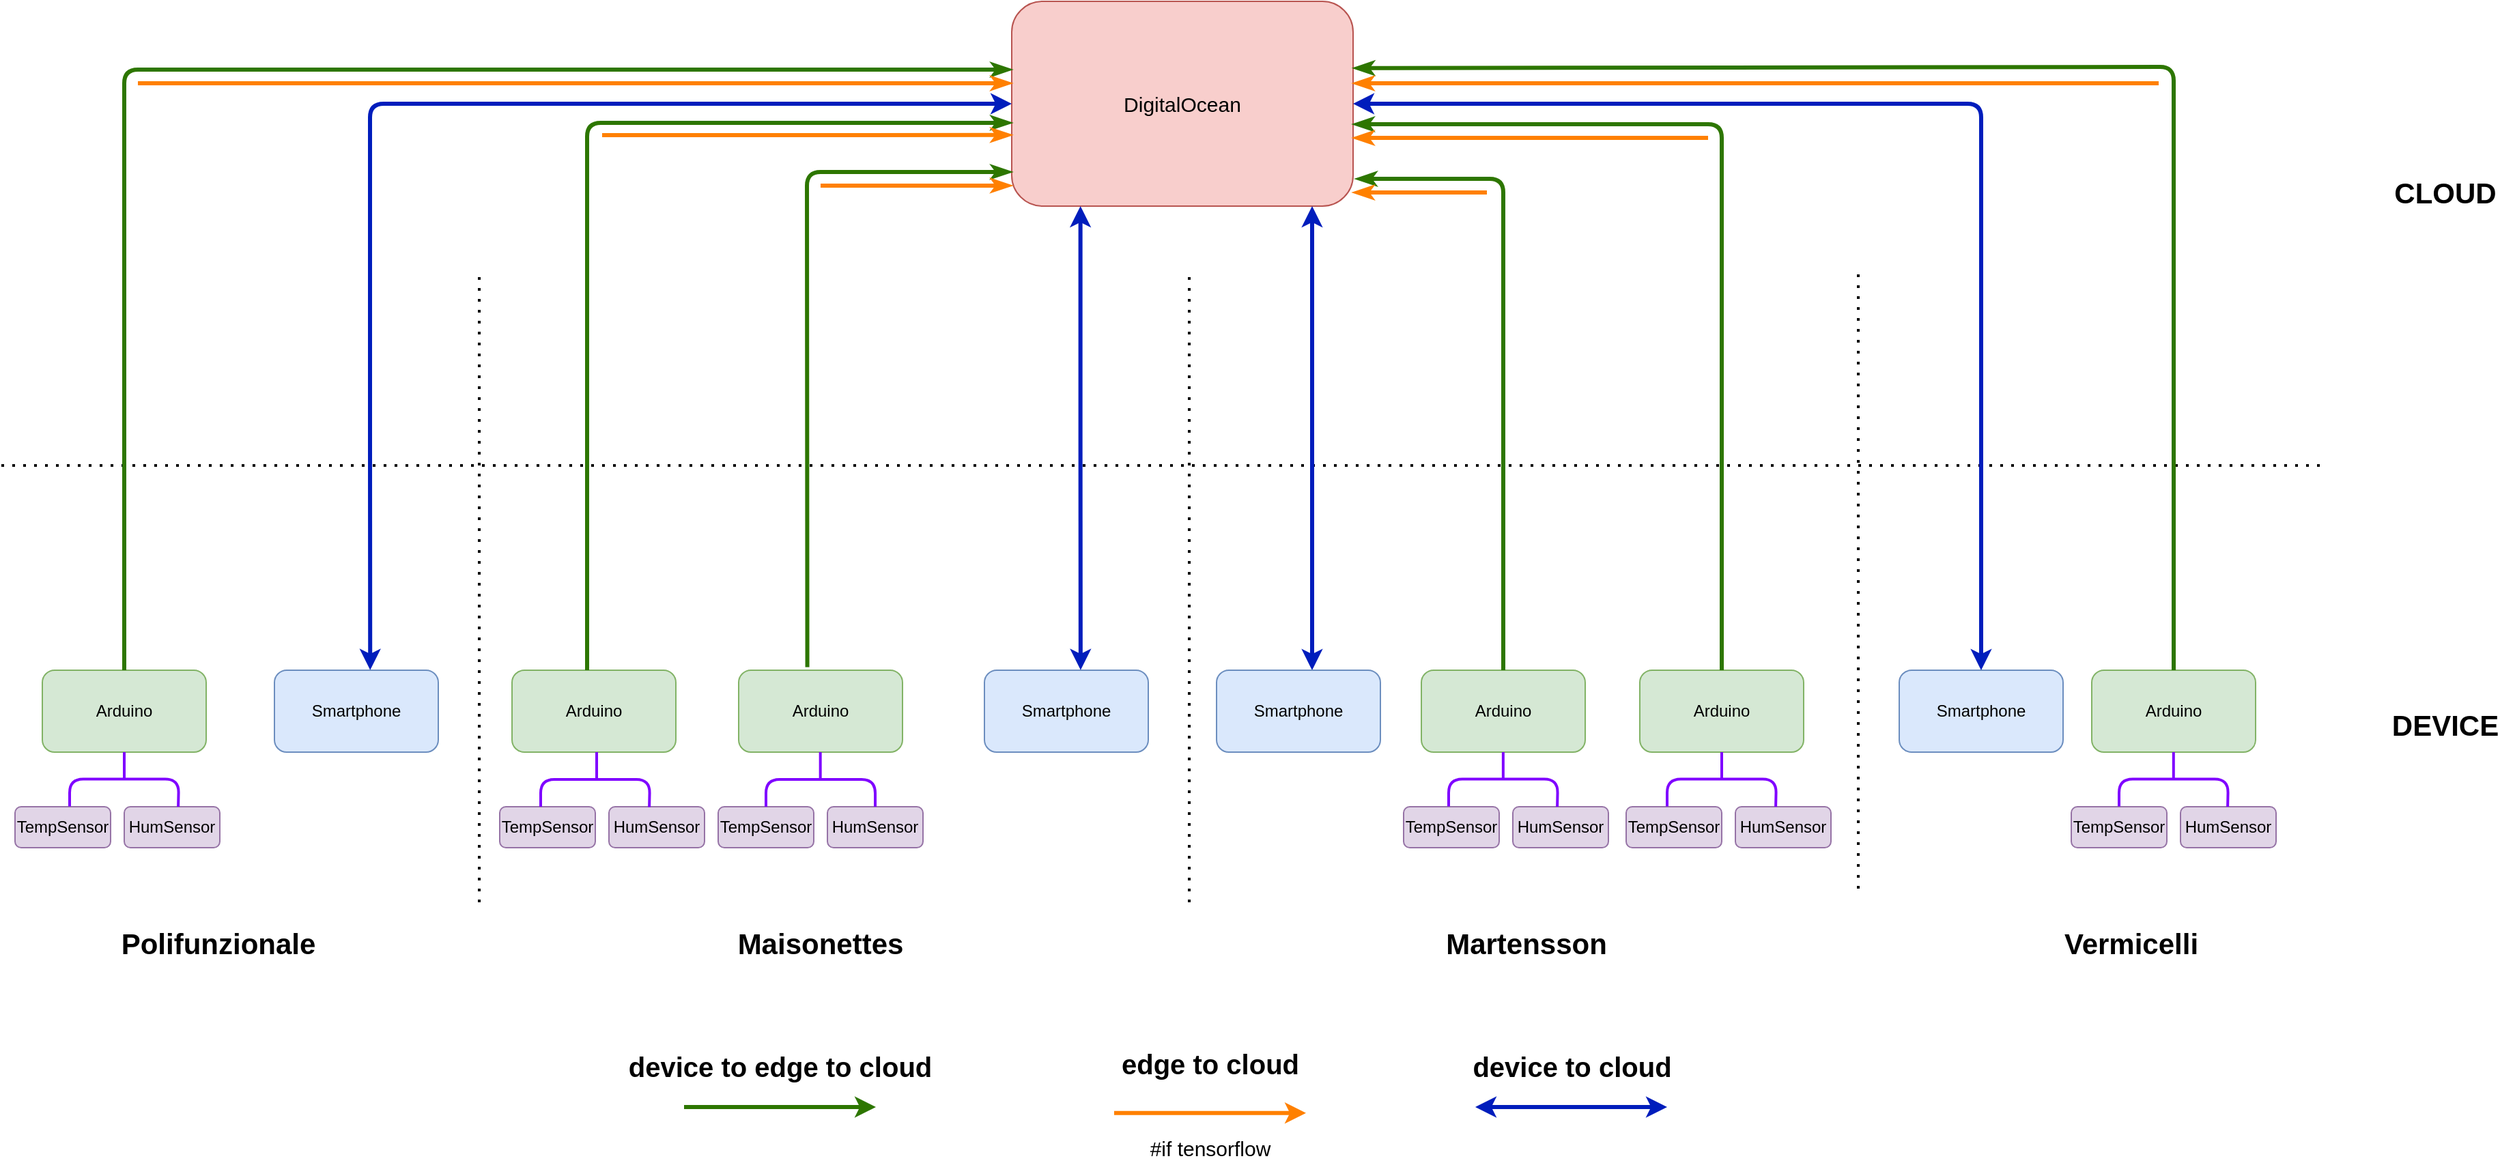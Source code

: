 <mxfile version="14.6.13" type="device"><diagram id="zubRIbRevXIwaSuzxwCd" name="Pagina-1"><mxGraphModel dx="2858" dy="2343" grid="1" gridSize="10" guides="1" tooltips="1" connect="1" arrows="1" fold="1" page="1" pageScale="1" pageWidth="827" pageHeight="1169" math="0" shadow="0"><root><mxCell id="0"/><mxCell id="1" parent="0"/><mxCell id="ZUtaRGhzAKUHV4PIhuAe-1" value="&lt;font style=&quot;font-size: 15px&quot;&gt;DigitalOcean&lt;/font&gt;" style="rounded=1;whiteSpace=wrap;html=1;fillColor=#f8cecc;strokeColor=#b85450;" parent="1" vertex="1"><mxGeometry x="390" y="-30" width="250" height="150" as="geometry"/></mxCell><mxCell id="ZUtaRGhzAKUHV4PIhuAe-9" value="Arduino" style="rounded=1;whiteSpace=wrap;html=1;fillColor=#d5e8d4;strokeColor=#82b366;" parent="1" vertex="1"><mxGeometry x="24" y="460" width="120" height="60" as="geometry"/></mxCell><mxCell id="ZUtaRGhzAKUHV4PIhuAe-10" value="Arduino" style="rounded=1;whiteSpace=wrap;html=1;fillColor=#d5e8d4;strokeColor=#82b366;" parent="1" vertex="1"><mxGeometry x="690" y="460" width="120" height="60" as="geometry"/></mxCell><mxCell id="ZUtaRGhzAKUHV4PIhuAe-11" value="Smartphone" style="rounded=1;whiteSpace=wrap;html=1;fillColor=#dae8fc;strokeColor=#6c8ebf;" parent="1" vertex="1"><mxGeometry x="370" y="460" width="120" height="60" as="geometry"/></mxCell><mxCell id="ZUtaRGhzAKUHV4PIhuAe-27" value="" style="endArrow=none;dashed=1;html=1;dashPattern=1 3;strokeWidth=2;" parent="1" edge="1"><mxGeometry width="50" height="50" relative="1" as="geometry"><mxPoint x="-350" y="310" as="sourcePoint"/><mxPoint x="1350" y="310" as="targetPoint"/></mxGeometry></mxCell><mxCell id="ZUtaRGhzAKUHV4PIhuAe-28" value="" style="endArrow=none;dashed=1;html=1;dashPattern=1 3;strokeWidth=2;" parent="1" edge="1"><mxGeometry width="50" height="50" relative="1" as="geometry"><mxPoint x="520" y="630" as="sourcePoint"/><mxPoint x="520" y="170" as="targetPoint"/></mxGeometry></mxCell><mxCell id="ZUtaRGhzAKUHV4PIhuAe-29" value="" style="endArrow=none;dashed=1;html=1;dashPattern=1 3;strokeWidth=2;" parent="1" edge="1"><mxGeometry width="50" height="50" relative="1" as="geometry"><mxPoint x="1010" y="620" as="sourcePoint"/><mxPoint x="1010" y="170" as="targetPoint"/></mxGeometry></mxCell><mxCell id="ZUtaRGhzAKUHV4PIhuAe-31" value="Arduino" style="rounded=1;whiteSpace=wrap;html=1;fillColor=#d5e8d4;strokeColor=#82b366;" parent="1" vertex="1"><mxGeometry x="1181" y="460" width="120" height="60" as="geometry"/></mxCell><mxCell id="ZUtaRGhzAKUHV4PIhuAe-32" value="Smartphone" style="rounded=1;whiteSpace=wrap;html=1;fillColor=#dae8fc;strokeColor=#6c8ebf;" parent="1" vertex="1"><mxGeometry x="1040" y="460" width="120" height="60" as="geometry"/></mxCell><mxCell id="ZUtaRGhzAKUHV4PIhuAe-35" value="&lt;b&gt;&lt;font style=&quot;font-size: 21px&quot;&gt;DEVICE&lt;/font&gt;&lt;/b&gt;" style="text;html=1;strokeColor=none;fillColor=none;align=center;verticalAlign=middle;whiteSpace=wrap;rounded=0;" parent="1" vertex="1"><mxGeometry x="1420" y="490" width="40" height="20" as="geometry"/></mxCell><mxCell id="ZUtaRGhzAKUHV4PIhuAe-36" value="&lt;span style=&quot;font-size: 21px&quot;&gt;&lt;b&gt;CLOUD&lt;/b&gt;&lt;/span&gt;" style="text;html=1;strokeColor=none;fillColor=none;align=center;verticalAlign=middle;whiteSpace=wrap;rounded=0;" parent="1" vertex="1"><mxGeometry x="1420" y="100" width="40" height="20" as="geometry"/></mxCell><mxCell id="ZUtaRGhzAKUHV4PIhuAe-38" value="&lt;b&gt;&lt;font style=&quot;font-size: 21px&quot;&gt;Maisonettes&lt;/font&gt;&lt;/b&gt;" style="text;html=1;strokeColor=none;fillColor=none;align=center;verticalAlign=middle;whiteSpace=wrap;rounded=0;" parent="1" vertex="1"><mxGeometry x="230" y="650" width="40" height="20" as="geometry"/></mxCell><mxCell id="ZUtaRGhzAKUHV4PIhuAe-39" value="&lt;b&gt;&lt;font style=&quot;font-size: 21px&quot;&gt;Martensson&lt;/font&gt;&lt;/b&gt;" style="text;html=1;strokeColor=none;fillColor=none;align=center;verticalAlign=middle;whiteSpace=wrap;rounded=0;" parent="1" vertex="1"><mxGeometry x="747" y="650" width="40" height="20" as="geometry"/></mxCell><mxCell id="ZUtaRGhzAKUHV4PIhuAe-40" value="&lt;b&gt;&lt;font style=&quot;font-size: 21px&quot;&gt;Vermicelli&lt;/font&gt;&lt;/b&gt;" style="text;html=1;strokeColor=none;fillColor=none;align=center;verticalAlign=middle;whiteSpace=wrap;rounded=0;" parent="1" vertex="1"><mxGeometry x="1190" y="650" width="40" height="20" as="geometry"/></mxCell><mxCell id="ZR0AhCFGr4P6GKrZ5888-3" value="Arduino" style="rounded=1;whiteSpace=wrap;html=1;fillColor=#d5e8d4;strokeColor=#82b366;" parent="1" vertex="1"><mxGeometry x="850" y="460" width="120" height="60" as="geometry"/></mxCell><mxCell id="ZR0AhCFGr4P6GKrZ5888-6" value="Arduino" style="rounded=1;whiteSpace=wrap;html=1;fillColor=#d5e8d4;strokeColor=#82b366;" parent="1" vertex="1"><mxGeometry x="190" y="460" width="120" height="60" as="geometry"/></mxCell><mxCell id="ZR0AhCFGr4P6GKrZ5888-9" value="" style="endArrow=classicThin;html=1;fillColor=#60a917;strokeWidth=3;strokeColor=#2D7600;entryX=0;entryY=0.833;entryDx=0;entryDy=0;entryPerimeter=0;endFill=1;exitX=0.419;exitY=-0.037;exitDx=0;exitDy=0;exitPerimeter=0;" parent="1" source="ZR0AhCFGr4P6GKrZ5888-6" target="ZUtaRGhzAKUHV4PIhuAe-1" edge="1"><mxGeometry width="50" height="50" relative="1" as="geometry"><mxPoint x="240.4" y="289.7" as="sourcePoint"/><mxPoint x="250" y="50" as="targetPoint"/><Array as="points"><mxPoint x="240" y="95"/></Array></mxGeometry></mxCell><mxCell id="ZR0AhCFGr4P6GKrZ5888-15" value="Arduino" style="rounded=1;whiteSpace=wrap;html=1;fillColor=#d5e8d4;strokeColor=#82b366;" parent="1" vertex="1"><mxGeometry x="-320" y="460" width="120" height="60" as="geometry"/></mxCell><mxCell id="ZR0AhCFGr4P6GKrZ5888-16" value="Smartphone" style="rounded=1;whiteSpace=wrap;html=1;fillColor=#dae8fc;strokeColor=#6c8ebf;" parent="1" vertex="1"><mxGeometry x="-150" y="460" width="120" height="60" as="geometry"/></mxCell><mxCell id="ZR0AhCFGr4P6GKrZ5888-19" value="&lt;b&gt;&lt;font style=&quot;font-size: 21px&quot;&gt;Polifunzionale&lt;/font&gt;&lt;/b&gt;" style="text;html=1;strokeColor=none;fillColor=none;align=center;verticalAlign=middle;whiteSpace=wrap;rounded=0;" parent="1" vertex="1"><mxGeometry x="-211" y="650" width="40" height="20" as="geometry"/></mxCell><mxCell id="ZR0AhCFGr4P6GKrZ5888-23" value="" style="endArrow=classic;startArrow=classic;html=1;strokeColor=#001DBC;strokeWidth=3;fillColor=#0050ef;" parent="1" edge="1"><mxGeometry width="50" height="50" relative="1" as="geometry"><mxPoint x="610" y="460" as="sourcePoint"/><mxPoint x="610" y="120" as="targetPoint"/><Array as="points"><mxPoint x="610" y="300"/></Array></mxGeometry></mxCell><mxCell id="ZR0AhCFGr4P6GKrZ5888-24" value="Smartphone" style="rounded=1;whiteSpace=wrap;html=1;fillColor=#dae8fc;strokeColor=#6c8ebf;" parent="1" vertex="1"><mxGeometry x="540" y="460" width="120" height="60" as="geometry"/></mxCell><mxCell id="ZR0AhCFGr4P6GKrZ5888-25" value="" style="endArrow=classicThin;html=1;fillColor=#60a917;strokeWidth=3;strokeColor=#2D7600;entryX=0;entryY=0.593;entryDx=0;entryDy=0;endFill=1;entryPerimeter=0;" parent="1" target="ZUtaRGhzAKUHV4PIhuAe-1" edge="1"><mxGeometry width="50" height="50" relative="1" as="geometry"><mxPoint x="79" y="460" as="sourcePoint"/><mxPoint x="230" y="107.1" as="targetPoint"/><Array as="points"><mxPoint x="79" y="59"/></Array></mxGeometry></mxCell><mxCell id="ZR0AhCFGr4P6GKrZ5888-26" value="" style="endArrow=classic;startArrow=classic;html=1;strokeColor=#001DBC;strokeWidth=3;exitX=0.587;exitY=-0.003;exitDx=0;exitDy=0;exitPerimeter=0;fillColor=#0050ef;" parent="1" source="ZUtaRGhzAKUHV4PIhuAe-11" edge="1"><mxGeometry width="50" height="50" relative="1" as="geometry"><mxPoint x="440" y="450" as="sourcePoint"/><mxPoint x="440.32" y="120" as="targetPoint"/><Array as="points"><mxPoint x="440.32" y="300"/></Array></mxGeometry></mxCell><mxCell id="ZR0AhCFGr4P6GKrZ5888-27" value="" style="endArrow=classic;startArrow=classic;html=1;strokeWidth=3;exitX=0.587;exitY=-0.003;exitDx=0;exitDy=0;exitPerimeter=0;entryX=0;entryY=0.5;entryDx=0;entryDy=0;strokeColor=#001DBC;fillColor=#0050ef;" parent="1" target="ZUtaRGhzAKUHV4PIhuAe-1" edge="1"><mxGeometry width="50" height="50" relative="1" as="geometry"><mxPoint x="-79.88" y="459.82" as="sourcePoint"/><mxPoint x="-80" y="40" as="targetPoint"/><Array as="points"><mxPoint x="-80.0" y="300"/><mxPoint x="-80" y="45"/></Array></mxGeometry></mxCell><mxCell id="ZR0AhCFGr4P6GKrZ5888-28" value="" style="endArrow=classicThin;html=1;fillColor=#60a917;strokeWidth=3;strokeColor=#2D7600;endFill=1;exitX=0.5;exitY=0;exitDx=0;exitDy=0;" parent="1" source="ZR0AhCFGr4P6GKrZ5888-15" edge="1"><mxGeometry width="50" height="50" relative="1" as="geometry"><mxPoint x="-260" y="290" as="sourcePoint"/><mxPoint x="390" y="20" as="targetPoint"/><Array as="points"><mxPoint x="-260" y="20"/></Array></mxGeometry></mxCell><mxCell id="ZR0AhCFGr4P6GKrZ5888-29" value="" style="endArrow=classicThin;html=1;fillColor=#60a917;strokeWidth=3;strokeColor=#2D7600;endFill=1;exitX=0.5;exitY=0;exitDx=0;exitDy=0;" parent="1" source="ZUtaRGhzAKUHV4PIhuAe-10" edge="1"><mxGeometry width="50" height="50" relative="1" as="geometry"><mxPoint x="750" y="290" as="sourcePoint"/><mxPoint x="642" y="100" as="targetPoint"/><Array as="points"><mxPoint x="750" y="100"/></Array></mxGeometry></mxCell><mxCell id="ZR0AhCFGr4P6GKrZ5888-31" value="" style="endArrow=classicThin;html=1;fillColor=#60a917;strokeWidth=3;strokeColor=#2D7600;endFill=1;exitX=0.5;exitY=0;exitDx=0;exitDy=0;" parent="1" edge="1" source="ZR0AhCFGr4P6GKrZ5888-3"><mxGeometry width="50" height="50" relative="1" as="geometry"><mxPoint x="910" y="290" as="sourcePoint"/><mxPoint x="640" y="60" as="targetPoint"/><Array as="points"><mxPoint x="910" y="60"/></Array></mxGeometry></mxCell><mxCell id="ZR0AhCFGr4P6GKrZ5888-32" value="" style="endArrow=none;dashed=1;html=1;dashPattern=1 3;strokeWidth=2;" parent="1" edge="1"><mxGeometry width="50" height="50" relative="1" as="geometry"><mxPoint y="630" as="sourcePoint"/><mxPoint y="170" as="targetPoint"/></mxGeometry></mxCell><mxCell id="ZR0AhCFGr4P6GKrZ5888-33" value="" style="endArrow=classic;startArrow=classic;html=1;strokeColor=#001DBC;strokeWidth=3;fillColor=#0050ef;entryX=1;entryY=0.5;entryDx=0;entryDy=0;" parent="1" target="ZUtaRGhzAKUHV4PIhuAe-1" edge="1"><mxGeometry width="50" height="50" relative="1" as="geometry"><mxPoint x="1100" y="460" as="sourcePoint"/><mxPoint x="640" y="55" as="targetPoint"/><Array as="points"><mxPoint x="1100" y="310.18"/><mxPoint x="1100" y="45"/></Array></mxGeometry></mxCell><mxCell id="ZR0AhCFGr4P6GKrZ5888-34" value="" style="endArrow=classicThin;html=1;fillColor=#60a917;strokeWidth=3;strokeColor=#2D7600;endFill=1;exitX=0.5;exitY=0;exitDx=0;exitDy=0;entryX=1.001;entryY=0.326;entryDx=0;entryDy=0;entryPerimeter=0;" parent="1" target="ZUtaRGhzAKUHV4PIhuAe-1" edge="1" source="ZUtaRGhzAKUHV4PIhuAe-31"><mxGeometry width="50" height="50" relative="1" as="geometry"><mxPoint x="1241" y="300" as="sourcePoint"/><mxPoint x="650" y="18" as="targetPoint"/><Array as="points"><mxPoint x="1241" y="18"/></Array></mxGeometry></mxCell><mxCell id="ZR0AhCFGr4P6GKrZ5888-36" value="" style="endArrow=classicThin;html=1;fillColor=#ffcd28;strokeWidth=3;endFill=1;gradientColor=#ffa500;strokeColor=#FF8000;" parent="1" edge="1"><mxGeometry width="50" height="50" relative="1" as="geometry"><mxPoint x="-250" y="30" as="sourcePoint"/><mxPoint x="390" y="30" as="targetPoint"/><Array as="points"><mxPoint x="-250" y="30"/></Array></mxGeometry></mxCell><mxCell id="ZR0AhCFGr4P6GKrZ5888-37" value="" style="endArrow=classicThin;html=1;fillColor=#60a917;strokeWidth=3;entryX=0;entryY=0.593;entryDx=0;entryDy=0;endFill=1;entryPerimeter=0;strokeColor=#FF8000;" parent="1" edge="1"><mxGeometry width="50" height="50" relative="1" as="geometry"><mxPoint x="90" y="68" as="sourcePoint"/><mxPoint x="390" y="67.93" as="targetPoint"/><Array as="points"><mxPoint x="90" y="68"/></Array></mxGeometry></mxCell><mxCell id="ZR0AhCFGr4P6GKrZ5888-38" value="" style="endArrow=classicThin;html=1;fillColor=#60a917;strokeWidth=3;entryX=0;entryY=0.833;entryDx=0;entryDy=0;entryPerimeter=0;endFill=1;strokeColor=#FF8000;" parent="1" edge="1"><mxGeometry width="50" height="50" relative="1" as="geometry"><mxPoint x="250" y="105" as="sourcePoint"/><mxPoint x="390" y="104.95" as="targetPoint"/><Array as="points"><mxPoint x="250" y="105"/></Array></mxGeometry></mxCell><mxCell id="ZR0AhCFGr4P6GKrZ5888-46" value="" style="endArrow=classicThin;html=1;fillColor=#60a917;strokeWidth=3;endFill=1;strokeColor=#FF8000;" parent="1" edge="1"><mxGeometry width="50" height="50" relative="1" as="geometry"><mxPoint x="738" y="110" as="sourcePoint"/><mxPoint x="640" y="110" as="targetPoint"/><Array as="points"><mxPoint x="738" y="110"/></Array></mxGeometry></mxCell><mxCell id="ZR0AhCFGr4P6GKrZ5888-47" value="" style="endArrow=classicThin;html=1;fillColor=#60a917;strokeWidth=3;endFill=1;strokeColor=#FF8000;" parent="1" edge="1"><mxGeometry width="50" height="50" relative="1" as="geometry"><mxPoint x="900" y="70" as="sourcePoint"/><mxPoint x="640" y="70" as="targetPoint"/><Array as="points"><mxPoint x="750" y="70"/></Array></mxGeometry></mxCell><mxCell id="ZR0AhCFGr4P6GKrZ5888-49" value="" style="endArrow=classicThin;html=1;fillColor=#60a917;strokeWidth=3;endFill=1;strokeColor=#FF8000;" parent="1" edge="1"><mxGeometry width="50" height="50" relative="1" as="geometry"><mxPoint x="1230" y="30" as="sourcePoint"/><mxPoint x="640" y="30.0" as="targetPoint"/><Array as="points"><mxPoint x="1230" y="30"/></Array></mxGeometry></mxCell><mxCell id="ZR0AhCFGr4P6GKrZ5888-51" value="TempSensor" style="rounded=1;whiteSpace=wrap;html=1;fillColor=#e1d5e7;strokeColor=#9673a6;" parent="1" vertex="1"><mxGeometry x="-340" y="560" width="70" height="30" as="geometry"/></mxCell><mxCell id="ZR0AhCFGr4P6GKrZ5888-53" value="HumSensor" style="rounded=1;whiteSpace=wrap;html=1;fillColor=#e1d5e7;strokeColor=#9673a6;" parent="1" vertex="1"><mxGeometry x="-260" y="560" width="70" height="30" as="geometry"/></mxCell><mxCell id="ZR0AhCFGr4P6GKrZ5888-54" value="TempSensor" style="rounded=1;whiteSpace=wrap;html=1;fillColor=#e1d5e7;strokeColor=#9673a6;" parent="1" vertex="1"><mxGeometry x="15" y="560" width="70" height="30" as="geometry"/></mxCell><mxCell id="ZR0AhCFGr4P6GKrZ5888-55" value="HumSensor" style="rounded=1;whiteSpace=wrap;html=1;fillColor=#e1d5e7;strokeColor=#9673a6;" parent="1" vertex="1"><mxGeometry x="95" y="560" width="70" height="30" as="geometry"/></mxCell><mxCell id="ZR0AhCFGr4P6GKrZ5888-56" value="TempSensor" style="rounded=1;whiteSpace=wrap;html=1;fillColor=#e1d5e7;strokeColor=#9673a6;" parent="1" vertex="1"><mxGeometry x="175" y="560" width="70" height="30" as="geometry"/></mxCell><mxCell id="ZR0AhCFGr4P6GKrZ5888-57" value="HumSensor" style="rounded=1;whiteSpace=wrap;html=1;fillColor=#e1d5e7;strokeColor=#9673a6;" parent="1" vertex="1"><mxGeometry x="255" y="560" width="70" height="30" as="geometry"/></mxCell><mxCell id="ZR0AhCFGr4P6GKrZ5888-58" value="TempSensor" style="rounded=1;whiteSpace=wrap;html=1;fillColor=#e1d5e7;strokeColor=#9673a6;" parent="1" vertex="1"><mxGeometry x="677" y="560" width="70" height="30" as="geometry"/></mxCell><mxCell id="ZR0AhCFGr4P6GKrZ5888-59" value="HumSensor" style="rounded=1;whiteSpace=wrap;html=1;fillColor=#e1d5e7;strokeColor=#9673a6;" parent="1" vertex="1"><mxGeometry x="757" y="560" width="70" height="30" as="geometry"/></mxCell><mxCell id="ZR0AhCFGr4P6GKrZ5888-60" value="TempSensor" style="rounded=1;whiteSpace=wrap;html=1;fillColor=#e1d5e7;strokeColor=#9673a6;" parent="1" vertex="1"><mxGeometry x="840" y="560" width="70" height="30" as="geometry"/></mxCell><mxCell id="ZR0AhCFGr4P6GKrZ5888-61" value="HumSensor" style="rounded=1;whiteSpace=wrap;html=1;fillColor=#e1d5e7;strokeColor=#9673a6;" parent="1" vertex="1"><mxGeometry x="920" y="560" width="70" height="30" as="geometry"/></mxCell><mxCell id="ZR0AhCFGr4P6GKrZ5888-62" value="TempSensor" style="rounded=1;whiteSpace=wrap;html=1;fillColor=#e1d5e7;strokeColor=#9673a6;" parent="1" vertex="1"><mxGeometry x="1166" y="560" width="70" height="30" as="geometry"/></mxCell><mxCell id="ZR0AhCFGr4P6GKrZ5888-63" value="HumSensor" style="rounded=1;whiteSpace=wrap;html=1;fillColor=#e1d5e7;strokeColor=#9673a6;" parent="1" vertex="1"><mxGeometry x="1246" y="560" width="70" height="30" as="geometry"/></mxCell><mxCell id="ZR0AhCFGr4P6GKrZ5888-66" value="" style="endArrow=none;html=1;strokeWidth=2;fillColor=#6a00ff;strokeColor=#7F00FF;entryX=0.422;entryY=0.008;entryDx=0;entryDy=0;entryPerimeter=0;" parent="1" target="ZR0AhCFGr4P6GKrZ5888-55" edge="1"><mxGeometry width="50" height="50" relative="1" as="geometry"><mxPoint x="45" y="560" as="sourcePoint"/><mxPoint x="125" y="557" as="targetPoint"/><Array as="points"><mxPoint x="45" y="540"/><mxPoint x="125" y="540"/></Array></mxGeometry></mxCell><mxCell id="ZR0AhCFGr4P6GKrZ5888-67" value="" style="endArrow=none;html=1;strokeWidth=2;fillColor=#6a00ff;strokeColor=#7F00FF;" parent="1" target="ZR0AhCFGr4P6GKrZ5888-57" edge="1"><mxGeometry width="50" height="50" relative="1" as="geometry"><mxPoint x="210" y="560" as="sourcePoint"/><mxPoint x="290" y="557" as="targetPoint"/><Array as="points"><mxPoint x="210" y="540"/><mxPoint x="290" y="540"/></Array></mxGeometry></mxCell><mxCell id="ZR0AhCFGr4P6GKrZ5888-68" value="" style="endArrow=none;html=1;strokeWidth=2;fillColor=#6a00ff;strokeColor=#7F00FF;entryX=0.422;entryY=0.008;entryDx=0;entryDy=0;entryPerimeter=0;" parent="1" edge="1"><mxGeometry width="50" height="50" relative="1" as="geometry"><mxPoint x="-300" y="559.76" as="sourcePoint"/><mxPoint x="-220.46" y="560.0" as="targetPoint"/><Array as="points"><mxPoint x="-300" y="539.76"/><mxPoint x="-220" y="539.76"/></Array></mxGeometry></mxCell><mxCell id="ZR0AhCFGr4P6GKrZ5888-69" value="" style="endArrow=none;html=1;strokeWidth=2;fillColor=#6a00ff;strokeColor=#7F00FF;entryX=0.422;entryY=0.008;entryDx=0;entryDy=0;entryPerimeter=0;" parent="1" edge="1"><mxGeometry width="50" height="50" relative="1" as="geometry"><mxPoint x="710" y="559.76" as="sourcePoint"/><mxPoint x="789.54" y="560" as="targetPoint"/><Array as="points"><mxPoint x="710" y="539.76"/><mxPoint x="790" y="539.76"/></Array></mxGeometry></mxCell><mxCell id="ZR0AhCFGr4P6GKrZ5888-70" value="" style="endArrow=none;html=1;strokeWidth=2;fillColor=#6a00ff;strokeColor=#7F00FF;entryX=0.422;entryY=0.008;entryDx=0;entryDy=0;entryPerimeter=0;" parent="1" edge="1"><mxGeometry width="50" height="50" relative="1" as="geometry"><mxPoint x="870" y="559.76" as="sourcePoint"/><mxPoint x="949.54" y="560" as="targetPoint"/><Array as="points"><mxPoint x="870" y="539.76"/><mxPoint x="950" y="539.76"/></Array></mxGeometry></mxCell><mxCell id="ZR0AhCFGr4P6GKrZ5888-71" value="" style="endArrow=none;html=1;strokeWidth=2;fillColor=#6a00ff;strokeColor=#7F00FF;entryX=0.422;entryY=0.008;entryDx=0;entryDy=0;entryPerimeter=0;" parent="1" edge="1"><mxGeometry width="50" height="50" relative="1" as="geometry"><mxPoint x="1201" y="559.76" as="sourcePoint"/><mxPoint x="1280.54" y="560" as="targetPoint"/><Array as="points"><mxPoint x="1201" y="539.76"/><mxPoint x="1281" y="539.76"/></Array></mxGeometry></mxCell><mxCell id="ZR0AhCFGr4P6GKrZ5888-73" value="" style="endArrow=none;html=1;strokeColor=#7F00FF;strokeWidth=2;" parent="1" edge="1"><mxGeometry width="50" height="50" relative="1" as="geometry"><mxPoint x="-260" y="540" as="sourcePoint"/><mxPoint x="-260" y="520" as="targetPoint"/></mxGeometry></mxCell><mxCell id="ZR0AhCFGr4P6GKrZ5888-74" value="" style="endArrow=none;html=1;strokeColor=#7F00FF;strokeWidth=2;entryX=0.5;entryY=1;entryDx=0;entryDy=0;" parent="1" edge="1"><mxGeometry width="50" height="50" relative="1" as="geometry"><mxPoint x="86" y="540" as="sourcePoint"/><mxPoint x="86" y="520" as="targetPoint"/></mxGeometry></mxCell><mxCell id="ZR0AhCFGr4P6GKrZ5888-75" value="" style="endArrow=none;html=1;strokeColor=#7F00FF;strokeWidth=2;entryX=0.5;entryY=1;entryDx=0;entryDy=0;" parent="1" edge="1"><mxGeometry width="50" height="50" relative="1" as="geometry"><mxPoint x="249.83" y="540" as="sourcePoint"/><mxPoint x="249.83" y="520" as="targetPoint"/></mxGeometry></mxCell><mxCell id="ZR0AhCFGr4P6GKrZ5888-76" value="" style="endArrow=none;html=1;strokeColor=#7F00FF;strokeWidth=2;entryX=0.5;entryY=1;entryDx=0;entryDy=0;" parent="1" edge="1"><mxGeometry width="50" height="50" relative="1" as="geometry"><mxPoint x="749.93" y="540" as="sourcePoint"/><mxPoint x="749.93" y="520" as="targetPoint"/><Array as="points"><mxPoint x="749.93" y="530"/></Array></mxGeometry></mxCell><mxCell id="ZR0AhCFGr4P6GKrZ5888-77" value="" style="endArrow=none;html=1;strokeColor=#7F00FF;strokeWidth=2;entryX=0.5;entryY=1;entryDx=0;entryDy=0;" parent="1" edge="1"><mxGeometry width="50" height="50" relative="1" as="geometry"><mxPoint x="910.0" y="540" as="sourcePoint"/><mxPoint x="910.0" y="520" as="targetPoint"/><Array as="points"><mxPoint x="910" y="530"/></Array></mxGeometry></mxCell><mxCell id="ZR0AhCFGr4P6GKrZ5888-78" value="" style="endArrow=none;html=1;strokeColor=#7F00FF;strokeWidth=2;entryX=0.5;entryY=1;entryDx=0;entryDy=0;" parent="1" edge="1"><mxGeometry width="50" height="50" relative="1" as="geometry"><mxPoint x="1240.9" y="540.0" as="sourcePoint"/><mxPoint x="1240.9" y="520.0" as="targetPoint"/><Array as="points"><mxPoint x="1240.9" y="530"/></Array></mxGeometry></mxCell><mxCell id="ZR0AhCFGr4P6GKrZ5888-80" value="&lt;b&gt;&lt;font style=&quot;font-size: 20px&quot;&gt;device to edge to cloud&lt;/font&gt;&lt;/b&gt;" style="text;html=1;align=center;verticalAlign=middle;resizable=0;points=[];autosize=1;strokeColor=none;" parent="1" vertex="1"><mxGeometry x="100" y="740" width="240" height="20" as="geometry"/></mxCell><mxCell id="ZR0AhCFGr4P6GKrZ5888-81" value="" style="endArrow=classic;html=1;strokeColor=#2D7600;strokeWidth=3;exitX=0.5;exitY=0;exitDx=0;exitDy=0;fillColor=#60a917;startArrow=none;startFill=0;" parent="1" edge="1"><mxGeometry width="50" height="50" relative="1" as="geometry"><mxPoint x="150" y="780" as="sourcePoint"/><mxPoint x="290.5" y="780" as="targetPoint"/></mxGeometry></mxCell><mxCell id="ZR0AhCFGr4P6GKrZ5888-83" value="&lt;b style=&quot;font-size: 20px&quot;&gt;edge to cloud&lt;br&gt;&lt;br&gt;&lt;/b&gt;" style="text;html=1;align=center;verticalAlign=middle;resizable=0;points=[];autosize=1;strokeColor=none;" parent="1" vertex="1"><mxGeometry x="460" y="740" width="150" height="40" as="geometry"/></mxCell><mxCell id="ZR0AhCFGr4P6GKrZ5888-84" value="" style="endArrow=classic;html=1;strokeWidth=3;exitX=0.5;exitY=0;exitDx=0;exitDy=0;fillColor=#60a917;strokeColor=#FF8000;" parent="1" edge="1"><mxGeometry width="50" height="50" relative="1" as="geometry"><mxPoint x="465" y="784.41" as="sourcePoint"/><mxPoint x="605.5" y="784.41" as="targetPoint"/></mxGeometry></mxCell><mxCell id="ZR0AhCFGr4P6GKrZ5888-86" value="&lt;b&gt;&lt;font style=&quot;font-size: 20px&quot;&gt;device to cloud&lt;/font&gt;&lt;/b&gt;" style="text;html=1;align=center;verticalAlign=middle;resizable=0;points=[];autosize=1;strokeColor=none;" parent="1" vertex="1"><mxGeometry x="719.5" y="740" width="160" height="20" as="geometry"/></mxCell><mxCell id="ZR0AhCFGr4P6GKrZ5888-87" value="" style="endArrow=classic;html=1;strokeColor=#001DBC;strokeWidth=3;exitX=0.5;exitY=0;exitDx=0;exitDy=0;fillColor=#0050ef;startArrow=classic;startFill=1;" parent="1" edge="1"><mxGeometry width="50" height="50" relative="1" as="geometry"><mxPoint x="729.5" y="780" as="sourcePoint"/><mxPoint x="870" y="780" as="targetPoint"/></mxGeometry></mxCell><mxCell id="ZR0AhCFGr4P6GKrZ5888-89" value="&lt;font style=&quot;font-size: 15px&quot;&gt;#if tensorflow&lt;/font&gt;" style="text;html=1;align=center;verticalAlign=middle;resizable=0;points=[];autosize=1;strokeColor=none;" parent="1" vertex="1"><mxGeometry x="485" y="800" width="100" height="20" as="geometry"/></mxCell></root></mxGraphModel></diagram></mxfile>